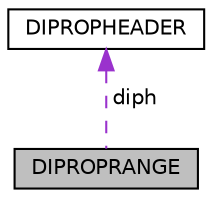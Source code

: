 digraph "DIPROPRANGE"
{
 // LATEX_PDF_SIZE
  edge [fontname="Helvetica",fontsize="10",labelfontname="Helvetica",labelfontsize="10"];
  node [fontname="Helvetica",fontsize="10",shape=record];
  Node1 [label="DIPROPRANGE",height=0.2,width=0.4,color="black", fillcolor="grey75", style="filled", fontcolor="black",tooltip=" "];
  Node2 -> Node1 [dir="back",color="darkorchid3",fontsize="10",style="dashed",label=" diph" ,fontname="Helvetica"];
  Node2 [label="DIPROPHEADER",height=0.2,width=0.4,color="black", fillcolor="white", style="filled",URL="$structDIPROPHEADER.html",tooltip=" "];
}
